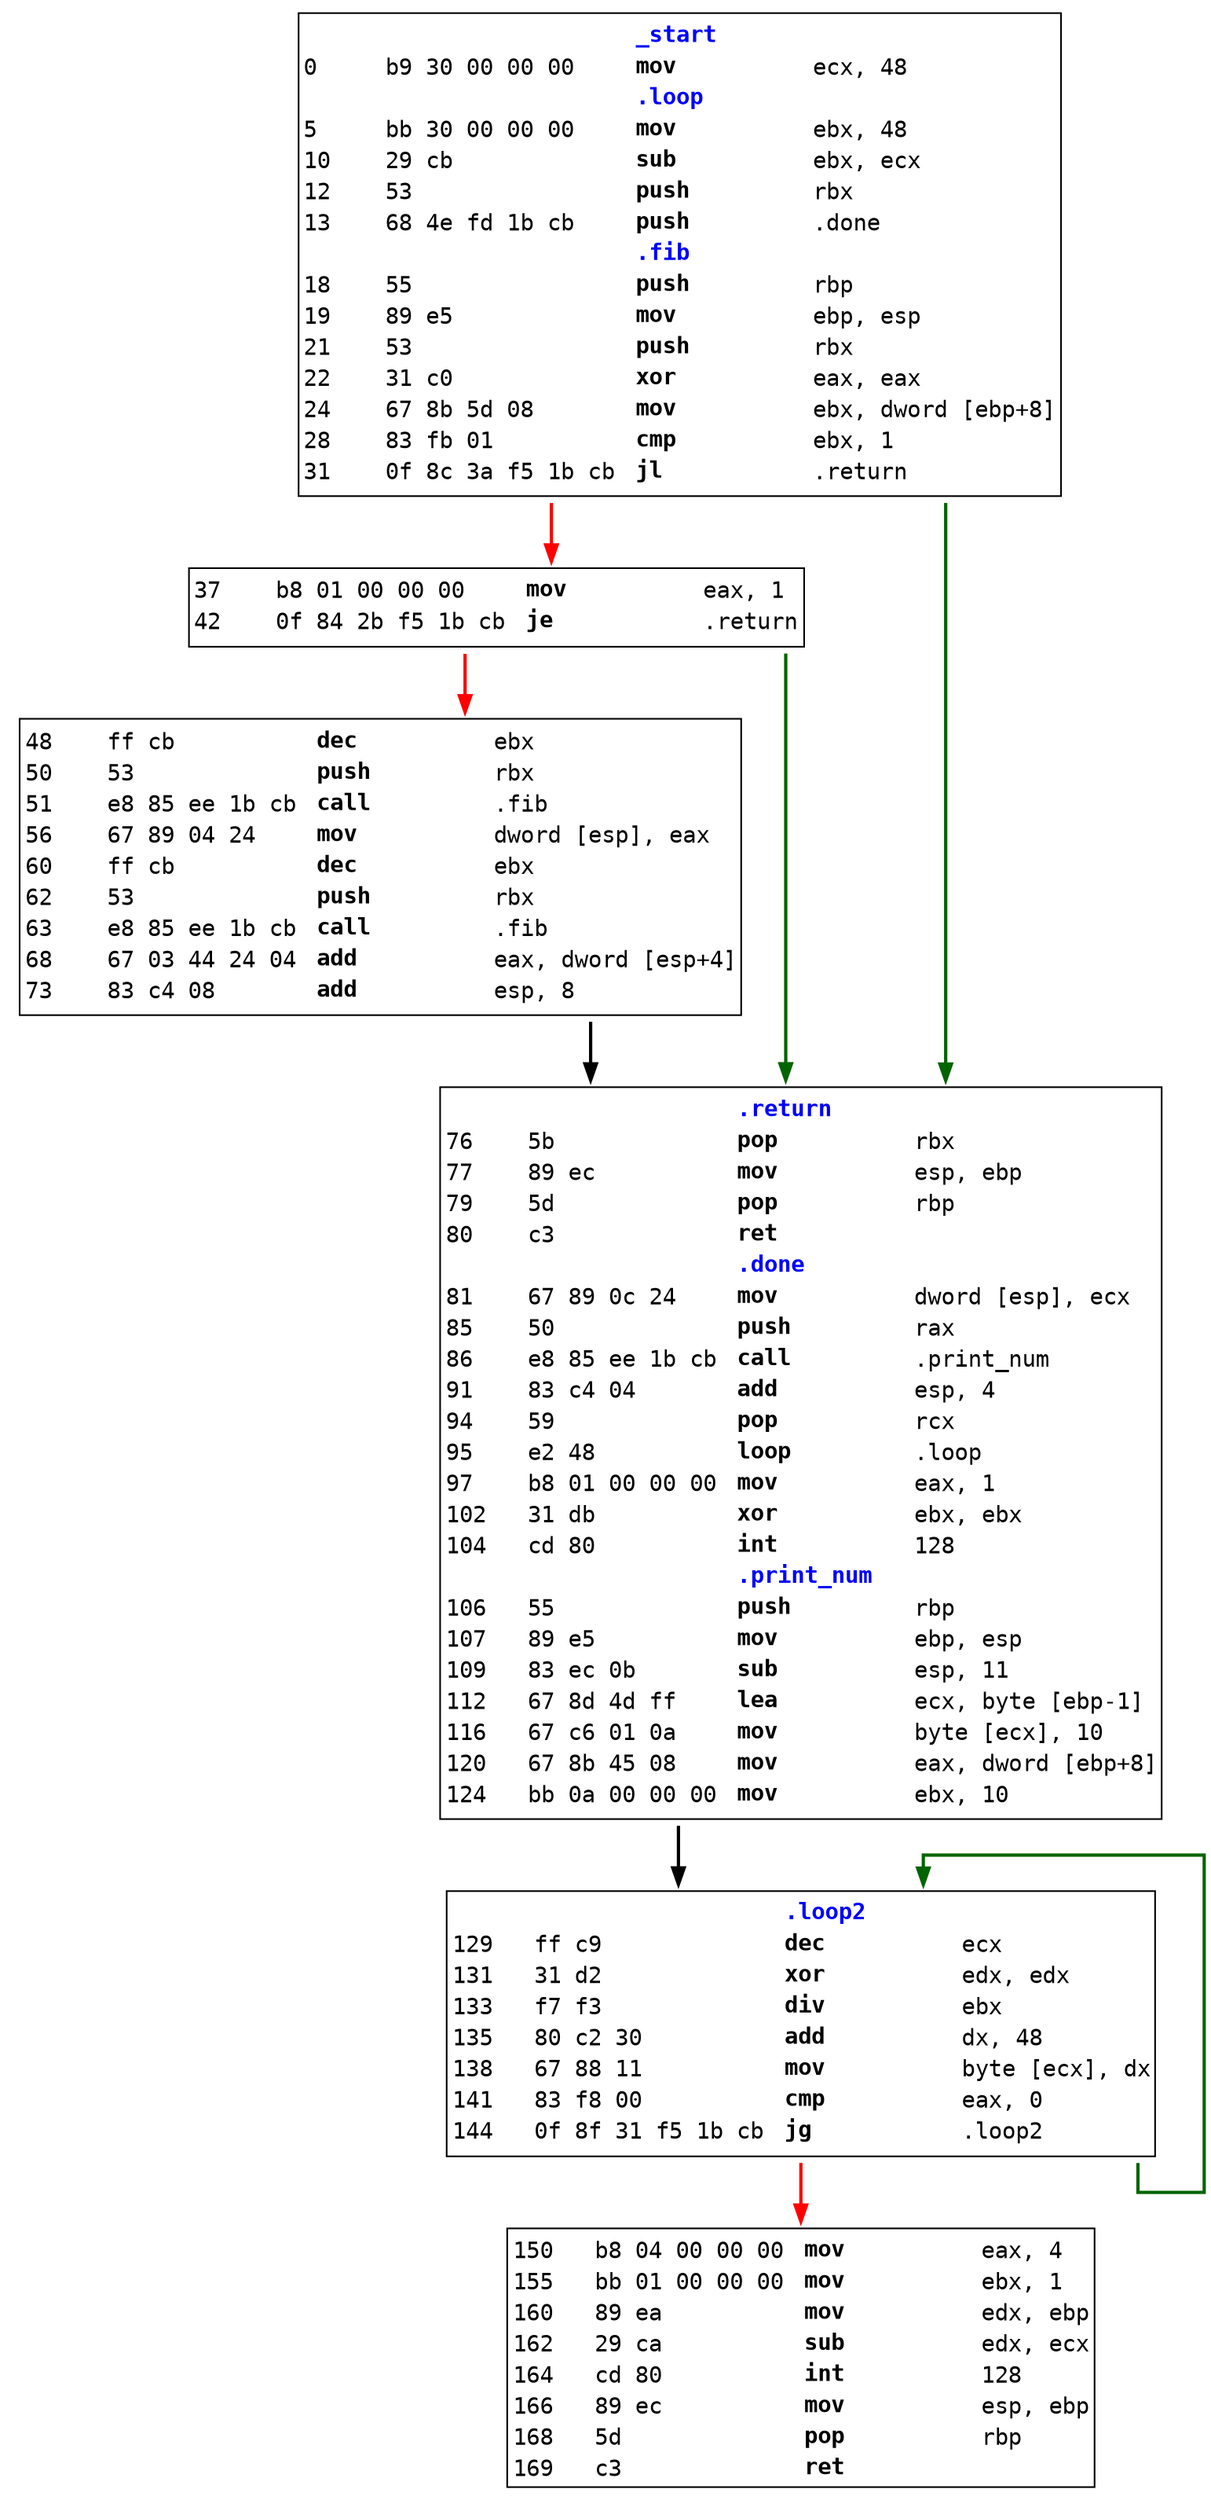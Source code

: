 digraph cfg {
	graph [splines=ortho]
	node [shape=plaintext fontname="monospace"]
	edge [penwidth=2.0]

	"0"[label=<<table border="1" cellborder="0" cellspacing="0"><tr PORT="top"><td></td></tr><tr><td></td><td></td><td COLSPAN="100%" align="left"><b><font color="blue">_start</font></b></td></tr><tr><td align="left" width="50px">0</td><td align="left" width="100px">b9 30 00 00 00 </td><td align="left" width="100px"><font COLOR="black"><b>mov</b></font></td><td align="left"><font COLOR="black"> ecx, 48</font></td></tr><tr><td></td><td></td><td COLSPAN="100%" align="left"><b><font color="blue">.loop</font></b></td></tr><tr><td align="left" width="50px">5</td><td align="left" width="100px">bb 30 00 00 00 </td><td align="left" width="100px"><font COLOR="black"><b>mov</b></font></td><td align="left"><font COLOR="black"> ebx, 48</font></td></tr><tr><td align="left" width="50px">10</td><td align="left" width="100px">29 cb </td><td align="left" width="100px"><font COLOR="black"><b>sub</b></font></td><td align="left"><font COLOR="black"> ebx, ecx</font></td></tr><tr><td align="left" width="50px">12</td><td align="left" width="100px">53 </td><td align="left" width="100px"><font COLOR="black"><b>push</b></font></td><td align="left"><font COLOR="black"> rbx</font></td></tr><tr><td align="left" width="50px">13</td><td align="left" width="100px">68 4e fd 1b cb </td><td align="left" width="100px"><font COLOR="black"><b>push</b></font></td><td align="left"><font COLOR="black"> .done</font></td></tr><tr><td></td><td></td><td COLSPAN="100%" align="left"><b><font color="blue">.fib</font></b></td></tr><tr><td align="left" width="50px">18</td><td align="left" width="100px">55 </td><td align="left" width="100px"><font COLOR="black"><b>push</b></font></td><td align="left"><font COLOR="black"> rbp</font></td></tr><tr><td align="left" width="50px">19</td><td align="left" width="100px">89 e5 </td><td align="left" width="100px"><font COLOR="black"><b>mov</b></font></td><td align="left"><font COLOR="black"> ebp, esp</font></td></tr><tr><td align="left" width="50px">21</td><td align="left" width="100px">53 </td><td align="left" width="100px"><font COLOR="black"><b>push</b></font></td><td align="left"><font COLOR="black"> rbx</font></td></tr><tr><td align="left" width="50px">22</td><td align="left" width="100px">31 c0 </td><td align="left" width="100px"><font COLOR="black"><b>xor</b></font></td><td align="left"><font COLOR="black"> eax, eax</font></td></tr><tr><td align="left" width="50px">24</td><td align="left" width="100px">67 8b 5d 08 </td><td align="left" width="100px"><font COLOR="black"><b>mov</b></font></td><td align="left"><font COLOR="black"> ebx, dword [ebp+8]</font></td></tr><tr><td align="left" width="50px">28</td><td align="left" width="100px">83 fb 01 </td><td align="left" width="100px"><font COLOR="black"><b>cmp</b></font></td><td align="left"><font COLOR="black"> ebx, 1</font></td></tr><tr><td align="left" width="50px">31</td><td align="left" width="100px">0f 8c 3a f5 1b cb </td><td align="left" width="100px"><font COLOR="black"><b>jl</b></font></td><td align="left"><font COLOR="black"> .return</font></td></tr><tr PORT="bottom"><td></td></tr></table>>]
	"6"[label=<<table border="1" cellborder="0" cellspacing="0"><tr PORT="top"><td></td></tr><tr><td align="left" width="50px">37</td><td align="left" width="100px">b8 01 00 00 00 </td><td align="left" width="100px"><font COLOR="black"><b>mov</b></font></td><td align="left"><font COLOR="black"> eax, 1</font></td></tr><tr><td align="left" width="50px">42</td><td align="left" width="100px">0f 84 2b f5 1b cb </td><td align="left" width="100px"><font COLOR="black"><b>je</b></font></td><td align="left"><font COLOR="black"> .return</font></td></tr><tr PORT="bottom"><td></td></tr></table>>]
	"7"[label=<<table border="1" cellborder="0" cellspacing="0"><tr PORT="top"><td></td></tr><tr><td align="left" width="50px">48</td><td align="left" width="100px">ff cb </td><td align="left" width="100px"><font COLOR="black"><b>dec</b></font></td><td align="left"><font COLOR="black"> ebx</font></td></tr><tr><td align="left" width="50px">50</td><td align="left" width="100px">53 </td><td align="left" width="100px"><font COLOR="black"><b>push</b></font></td><td align="left"><font COLOR="black"> rbx</font></td></tr><tr><td align="left" width="50px">51</td><td align="left" width="100px">e8 85 ee 1b cb </td><td align="left" width="100px"><font COLOR="black"><b>call</b></font></td><td align="left"><font COLOR="black"> .fib</font></td></tr><tr><td align="left" width="50px">56</td><td align="left" width="100px">67 89 04 24 </td><td align="left" width="100px"><font COLOR="black"><b>mov</b></font></td><td align="left"><font COLOR="black"> dword [esp], eax</font></td></tr><tr><td align="left" width="50px">60</td><td align="left" width="100px">ff cb </td><td align="left" width="100px"><font COLOR="black"><b>dec</b></font></td><td align="left"><font COLOR="black"> ebx</font></td></tr><tr><td align="left" width="50px">62</td><td align="left" width="100px">53 </td><td align="left" width="100px"><font COLOR="black"><b>push</b></font></td><td align="left"><font COLOR="black"> rbx</font></td></tr><tr><td align="left" width="50px">63</td><td align="left" width="100px">e8 85 ee 1b cb </td><td align="left" width="100px"><font COLOR="black"><b>call</b></font></td><td align="left"><font COLOR="black"> .fib</font></td></tr><tr><td align="left" width="50px">68</td><td align="left" width="100px">67 03 44 24 04 </td><td align="left" width="100px"><font COLOR="black"><b>add</b></font></td><td align="left"><font COLOR="black"> eax, dword [esp+4]</font></td></tr><tr><td align="left" width="50px">73</td><td align="left" width="100px">83 c4 08 </td><td align="left" width="100px"><font COLOR="black"><b>add</b></font></td><td align="left"><font COLOR="black"> esp, 8</font></td></tr><tr PORT="bottom"><td></td></tr></table>>]
	"8"[label=<<table border="1" cellborder="0" cellspacing="0"><tr PORT="top"><td></td></tr><tr><td></td><td></td><td COLSPAN="100%" align="left"><b><font color="blue">.return</font></b></td></tr><tr><td align="left" width="50px">76</td><td align="left" width="100px">5b </td><td align="left" width="100px"><font COLOR="black"><b>pop</b></font></td><td align="left"><font COLOR="black"> rbx</font></td></tr><tr><td align="left" width="50px">77</td><td align="left" width="100px">89 ec </td><td align="left" width="100px"><font COLOR="black"><b>mov</b></font></td><td align="left"><font COLOR="black"> esp, ebp</font></td></tr><tr><td align="left" width="50px">79</td><td align="left" width="100px">5d </td><td align="left" width="100px"><font COLOR="black"><b>pop</b></font></td><td align="left"><font COLOR="black"> rbp</font></td></tr><tr><td align="left" width="50px">80</td><td align="left" width="100px">c3 </td><td align="left" width="100px"><font COLOR="black"><b>ret</b></font></td><td align="left"><font COLOR="black"> </font></td></tr><tr><td></td><td></td><td COLSPAN="100%" align="left"><b><font color="blue">.done</font></b></td></tr><tr><td align="left" width="50px">81</td><td align="left" width="100px">67 89 0c 24 </td><td align="left" width="100px"><font COLOR="black"><b>mov</b></font></td><td align="left"><font COLOR="black"> dword [esp], ecx</font></td></tr><tr><td align="left" width="50px">85</td><td align="left" width="100px">50 </td><td align="left" width="100px"><font COLOR="black"><b>push</b></font></td><td align="left"><font COLOR="black"> rax</font></td></tr><tr><td align="left" width="50px">86</td><td align="left" width="100px">e8 85 ee 1b cb </td><td align="left" width="100px"><font COLOR="black"><b>call</b></font></td><td align="left"><font COLOR="black"> .print_num</font></td></tr><tr><td align="left" width="50px">91</td><td align="left" width="100px">83 c4 04 </td><td align="left" width="100px"><font COLOR="black"><b>add</b></font></td><td align="left"><font COLOR="black"> esp, 4</font></td></tr><tr><td align="left" width="50px">94</td><td align="left" width="100px">59 </td><td align="left" width="100px"><font COLOR="black"><b>pop</b></font></td><td align="left"><font COLOR="black"> rcx</font></td></tr><tr><td align="left" width="50px">95</td><td align="left" width="100px">e2 48 </td><td align="left" width="100px"><font COLOR="black"><b>loop</b></font></td><td align="left"><font COLOR="black"> .loop</font></td></tr><tr><td align="left" width="50px">97</td><td align="left" width="100px">b8 01 00 00 00 </td><td align="left" width="100px"><font COLOR="black"><b>mov</b></font></td><td align="left"><font COLOR="black"> eax, 1</font></td></tr><tr><td align="left" width="50px">102</td><td align="left" width="100px">31 db </td><td align="left" width="100px"><font COLOR="black"><b>xor</b></font></td><td align="left"><font COLOR="black"> ebx, ebx</font></td></tr><tr><td align="left" width="50px">104</td><td align="left" width="100px">cd 80 </td><td align="left" width="100px"><font COLOR="black"><b>int</b></font></td><td align="left"><font COLOR="black"> 128</font></td></tr><tr><td></td><td></td><td COLSPAN="100%" align="left"><b><font color="blue">.print_num</font></b></td></tr><tr><td align="left" width="50px">106</td><td align="left" width="100px">55 </td><td align="left" width="100px"><font COLOR="black"><b>push</b></font></td><td align="left"><font COLOR="black"> rbp</font></td></tr><tr><td align="left" width="50px">107</td><td align="left" width="100px">89 e5 </td><td align="left" width="100px"><font COLOR="black"><b>mov</b></font></td><td align="left"><font COLOR="black"> ebp, esp</font></td></tr><tr><td align="left" width="50px">109</td><td align="left" width="100px">83 ec 0b </td><td align="left" width="100px"><font COLOR="black"><b>sub</b></font></td><td align="left"><font COLOR="black"> esp, 11</font></td></tr><tr><td align="left" width="50px">112</td><td align="left" width="100px">67 8d 4d ff </td><td align="left" width="100px"><font COLOR="black"><b>lea</b></font></td><td align="left"><font COLOR="black"> ecx, byte [ebp-1]</font></td></tr><tr><td align="left" width="50px">116</td><td align="left" width="100px">67 c6 01 0a </td><td align="left" width="100px"><font COLOR="black"><b>mov</b></font></td><td align="left"><font COLOR="black"> byte [ecx], 10</font></td></tr><tr><td align="left" width="50px">120</td><td align="left" width="100px">67 8b 45 08 </td><td align="left" width="100px"><font COLOR="black"><b>mov</b></font></td><td align="left"><font COLOR="black"> eax, dword [ebp+8]</font></td></tr><tr><td align="left" width="50px">124</td><td align="left" width="100px">bb 0a 00 00 00 </td><td align="left" width="100px"><font COLOR="black"><b>mov</b></font></td><td align="left"><font COLOR="black"> ebx, 10</font></td></tr><tr PORT="bottom"><td></td></tr></table>>]
	"14"[label=<<table border="1" cellborder="0" cellspacing="0"><tr PORT="top"><td></td></tr><tr><td></td><td></td><td COLSPAN="100%" align="left"><b><font color="blue">.loop2</font></b></td></tr><tr><td align="left" width="50px">129</td><td align="left" width="100px">ff c9 </td><td align="left" width="100px"><font COLOR="black"><b>dec</b></font></td><td align="left"><font COLOR="black"> ecx</font></td></tr><tr><td align="left" width="50px">131</td><td align="left" width="100px">31 d2 </td><td align="left" width="100px"><font COLOR="black"><b>xor</b></font></td><td align="left"><font COLOR="black"> edx, edx</font></td></tr><tr><td align="left" width="50px">133</td><td align="left" width="100px">f7 f3 </td><td align="left" width="100px"><font COLOR="black"><b>div</b></font></td><td align="left"><font COLOR="black"> ebx</font></td></tr><tr><td align="left" width="50px">135</td><td align="left" width="100px">80 c2 30 </td><td align="left" width="100px"><font COLOR="black"><b>add</b></font></td><td align="left"><font COLOR="black"> dx, 48</font></td></tr><tr><td align="left" width="50px">138</td><td align="left" width="100px">67 88 11 </td><td align="left" width="100px"><font COLOR="black"><b>mov</b></font></td><td align="left"><font COLOR="black"> byte [ecx], dx</font></td></tr><tr><td align="left" width="50px">141</td><td align="left" width="100px">83 f8 00 </td><td align="left" width="100px"><font COLOR="black"><b>cmp</b></font></td><td align="left"><font COLOR="black"> eax, 0</font></td></tr><tr><td align="left" width="50px">144</td><td align="left" width="100px">0f 8f 31 f5 1b cb </td><td align="left" width="100px"><font COLOR="black"><b>jg</b></font></td><td align="left"><font COLOR="black"> .loop2</font></td></tr><tr PORT="bottom"><td></td></tr></table>>]
	"16"[label=<<table border="1" cellborder="0" cellspacing="0"><tr PORT="top"><td></td></tr><tr><td align="left" width="50px">150</td><td align="left" width="100px">b8 04 00 00 00 </td><td align="left" width="100px"><font COLOR="black"><b>mov</b></font></td><td align="left"><font COLOR="black"> eax, 4</font></td></tr><tr><td align="left" width="50px">155</td><td align="left" width="100px">bb 01 00 00 00 </td><td align="left" width="100px"><font COLOR="black"><b>mov</b></font></td><td align="left"><font COLOR="black"> ebx, 1</font></td></tr><tr><td align="left" width="50px">160</td><td align="left" width="100px">89 ea </td><td align="left" width="100px"><font COLOR="black"><b>mov</b></font></td><td align="left"><font COLOR="black"> edx, ebp</font></td></tr><tr><td align="left" width="50px">162</td><td align="left" width="100px">29 ca </td><td align="left" width="100px"><font COLOR="black"><b>sub</b></font></td><td align="left"><font COLOR="black"> edx, ecx</font></td></tr><tr><td align="left" width="50px">164</td><td align="left" width="100px">cd 80 </td><td align="left" width="100px"><font COLOR="black"><b>int</b></font></td><td align="left"><font COLOR="black"> 128</font></td></tr><tr><td align="left" width="50px">166</td><td align="left" width="100px">89 ec </td><td align="left" width="100px"><font COLOR="black"><b>mov</b></font></td><td align="left"><font COLOR="black"> esp, ebp</font></td></tr><tr><td align="left" width="50px">168</td><td align="left" width="100px">5d </td><td align="left" width="100px"><font COLOR="black"><b>pop</b></font></td><td align="left"><font COLOR="black"> rbp</font></td></tr><tr><td align="left" width="50px">169</td><td align="left" width="100px">c3 </td><td align="left" width="100px"><font COLOR="black"><b>ret</b></font></td><td align="left"><font COLOR="black"> </font></td></tr></table>>]

	"0":bottom:s -> "8":top:n [color="darkgreen"]
	"0":bottom:s -> "6":top:n [color="red"]
	"6":bottom:s -> "8":top:n [color="darkgreen"]
	"6":bottom:s -> "7":top:n [color="red"]
	"7":bottom:s -> "8":top:n [color="black"]
	"8":bottom:s -> "14":top:n [color="black"]
	"14":bottom:s -> "14":top:n [color="darkgreen"dir=back]
	"14":bottom:s -> "16":top:n [color="red"]
}
